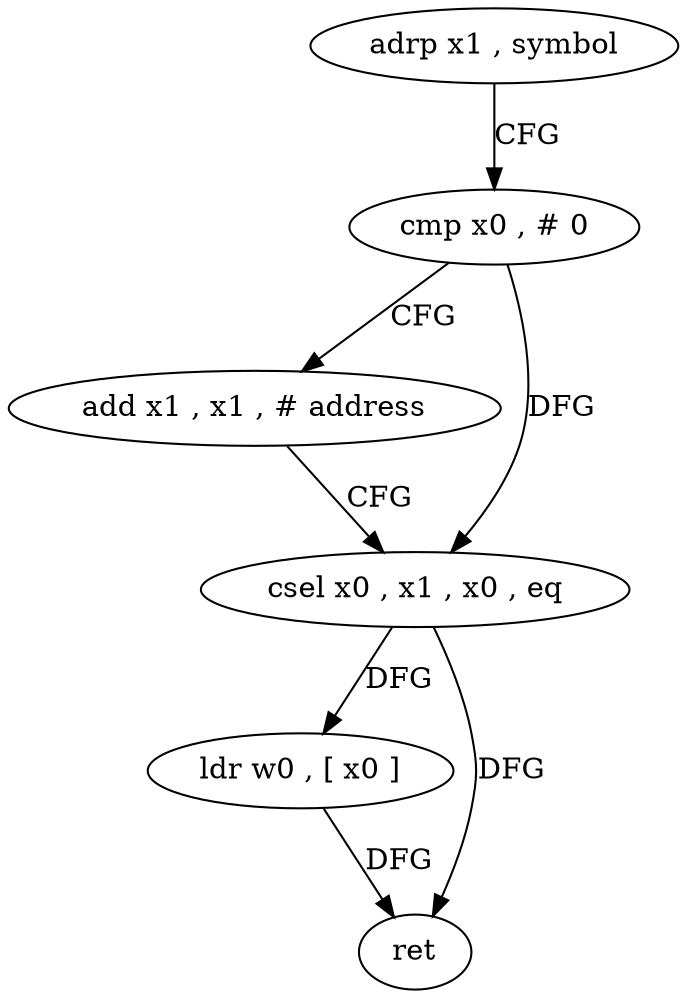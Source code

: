 digraph "func" {
"4213776" [label = "adrp x1 , symbol" ]
"4213780" [label = "cmp x0 , # 0" ]
"4213784" [label = "add x1 , x1 , # address" ]
"4213788" [label = "csel x0 , x1 , x0 , eq" ]
"4213792" [label = "ldr w0 , [ x0 ]" ]
"4213796" [label = "ret" ]
"4213776" -> "4213780" [ label = "CFG" ]
"4213780" -> "4213784" [ label = "CFG" ]
"4213780" -> "4213788" [ label = "DFG" ]
"4213784" -> "4213788" [ label = "CFG" ]
"4213788" -> "4213792" [ label = "DFG" ]
"4213788" -> "4213796" [ label = "DFG" ]
"4213792" -> "4213796" [ label = "DFG" ]
}
